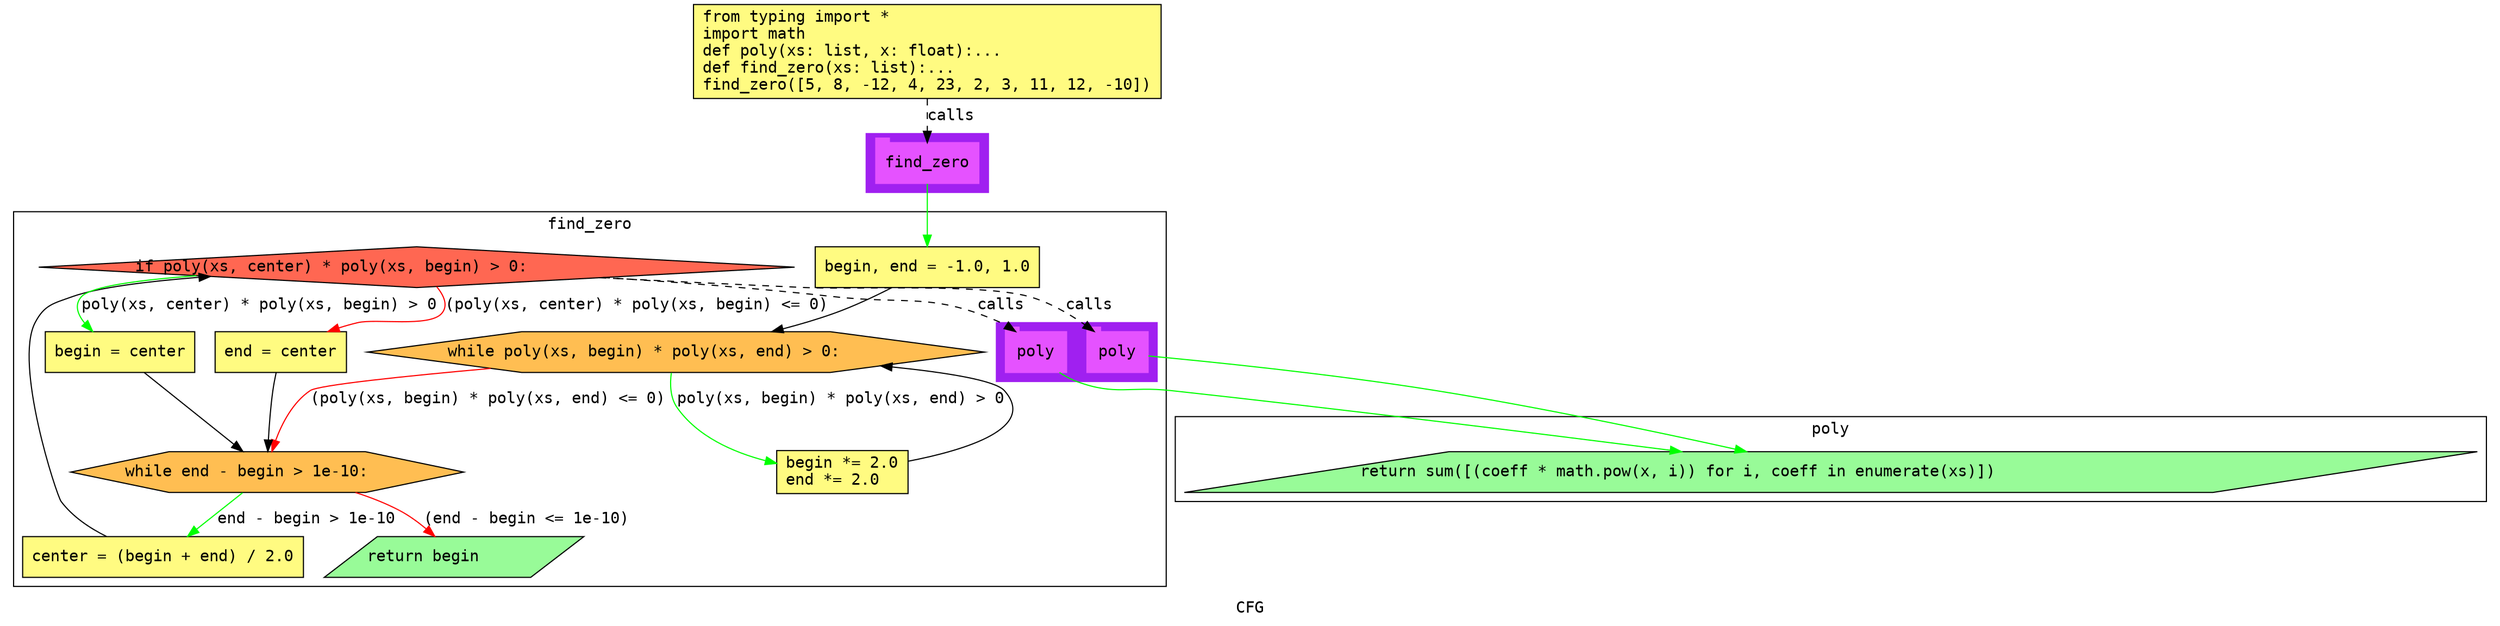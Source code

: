 digraph cluster822CFG {
	graph [bb="0,0,1134,706",
		compound=True,
		fontname="DejaVu Sans Mono",
		label=CFG,
		lheight=0.21,
		lp="567,11.5",
		lwidth=0.35,
		pack=False,
		rankdir=TB,
		ranksep=0.02
	];
	node [fontname="DejaVu Sans Mono",
		label="\N"
	];
	edge [fontname="DejaVu Sans Mono"];
	subgraph cluster_1 {
		graph [bb="395,540,503,592",
			color=purple,
			compound=true,
			fontname="DejaVu Sans Mono",
			label="",
			rankdir=TB,
			ranksep=0.02,
			shape=tab,
			style=filled
		];
		node [fontname="DejaVu Sans Mono"];
		edge [fontname="DejaVu Sans Mono"];
		21	[color="#E552FF",
			height=0.5,
			label=find_zero,
			linenum="[22]",
			pos="449,566",
			shape=tab,
			style=filled,
			width=1.2639];
	}
	subgraph cluster2poly {
		graph [bb="8,31,1126,106",
			compound=True,
			fontname="DejaVu Sans Mono",
			label=poly,
			lheight=0.21,
			lp="567,94.5",
			lwidth=0.47,
			pack=False,
			rankdir=TB,
			ranksep=0.02
		];
		node [fontname="DejaVu Sans Mono"];
		edge [fontname="DejaVu Sans Mono"];
		3	[fillcolor="#98fb98",
			height=0.5,
			label="return sum([(coeff * math.pow(x, i)) for i, coeff in enumerate(xs)])\l",
			linenum="[6]",
			pos="567,57",
			shape=parallelogram,
			style="filled,solid",
			width=15.3];
	}
	subgraph cluster2find_zero {
		graph [bb="169,123,1023,523",
			compound=True,
			fontname="DejaVu Sans Mono",
			label=find_zero,
			lheight=0.21,
			lp="596,511.5",
			lwidth=1.04,
			pack=False,
			rankdir=TB,
			ranksep=0.02
		];
		node [fontname="DejaVu Sans Mono"];
		edge [fontname="DejaVu Sans Mono"];
		subgraph cluster_13 {
			graph [bb="501,131,643,183",
				color=purple,
				compound=true,
				fontname="DejaVu Sans Mono",
				label="",
				rankdir=TB,
				ranksep=0.02,
				shape=tab,
				style=filled
			];
			node [fontname="DejaVu Sans Mono"];
			edge [fontname="DejaVu Sans Mono"];
			14	[color="#E552FF",
				height=0.5,
				label=poly,
				linenum="[16]",
				pos="536,157",
				shape=tab,
				style=filled,
				width=0.75];
			15	[color="#E552FF",
				height=0.5,
				label=poly,
				linenum="[16]",
				pos="608,157",
				shape=tab,
				style=filled,
				width=0.75];
		}
		7	[fillcolor="#FFFB81",
			height=0.5,
			label="begin, end = -1.0, 1.0\l",
			linenum="[10]",
			pos="449,474",
			shape=rectangle,
			style="filled,solid",
			width=2.75];
		8	[fillcolor="#FFBE52",
			height=0.5,
			label="while poly(xs, begin) * poly(xs, end) > 0:\l",
			linenum="[11]",
			pos="449,421",
			shape=hexagon,
			style="filled,solid",
			width=7.5674];
		7 -> 8	[color=black,
			pos="e,449,439.25 449,455.73 449,453.66 449,451.5 449,449.32"];
		9	[fillcolor="#FFFB81",
			height=0.52778,
			label="begin *= 2.0\lend *= 2.0\l",
			linenum="[12, 13]",
			pos="360,353",
			shape=rectangle,
			style="filled,solid",
			width=1.6111];
		8 -> 9	[color=green,
			label="poly(xs, begin) * poly(xs, end) > 0",
			lp="517.5,387.5",
			pos="e,362.04,372.26 382.74,402.88 379.22,400.57 375.93,397.96 373,395 369.45,391.41 366.86,386.85 364.98,382.08"];
		10	[fillcolor="#FFBE52",
			height=0.5,
			label="while end - begin > 1e-10:\l",
			linenum="[14]",
			pos="653,353",
			shape=hexagon,
			style="filled,solid",
			width=4.8156];
		8 -> 10	[color=red,
			label="(poly(xs, begin) * poly(xs, end) <= 0)",
			lp="822,387.5",
			pos="e,663.01,371.3 617.09,407.15 640.29,403.83 657.73,399.8 662,395 665.48,391.08 666.3,386.13 665.67,381.04"];
		9 -> 8	[color=black,
			pos="e,364.92,402.96 351.15,372.25 348.78,379.95 348.05,388.6 353,395 353.78,396.01 354.79,396.98 356,397.92"];
		11	[fillcolor="#FFFB81",
			height=0.5,
			label="center = (begin + end) / 2.0\l",
			linenum="[15]",
			pos="653,285",
			shape=rectangle,
			style="filled,solid",
			width=3.4444];
		10 -> 11	[color=green,
			label="end - begin > 1e-10",
			lp="731.5,318.5",
			pos="e,653,303.45 653,334.66 653,328.19 653,320.68 653,313.52"];
		12	[fillcolor="#98fb98",
			height=0.5,
			label="return begin\l",
			linenum="[20]",
			pos="400,285",
			shape=parallelogram,
			style="filled,solid",
			width=3.0706];
		10 -> 12	[color=red,
			label="(end - begin <= 1e-10)",
			lp="558,318.5",
			pos="e,423.35,303.1 531.75,342.19 509.83,338.42 487.45,333.2 467,326 454.92,321.75 442.63,315.18 431.92,308.59"];
		13	[fillcolor="#FF6752",
			height=0.5,
			label="if poly(xs, center) * poly(xs, begin) > 0:\l",
			linenum="[16]",
			pos="604,232",
			shape=diamond,
			style="filled,solid",
			width=9.2682];
		11 -> 13	[color=black,
			pos="e,619.58,249.22 636.41,266.73 633.26,263.46 629.92,259.98 626.63,256.55"];
		13 -> 14	[label=calls,
			lp="579,198.5",
			pos="e,540.83,175.11 569.54,215.57 565.33,212.77 561.35,209.59 558,206 552.28,199.88 547.84,192.01 544.5,184.42",
			style=dashed];
		13 -> 15	[label=calls,
			lp="626,198.5",
			pos="e,606.23,175.11 604.18,213.86 604.32,206.78 604.57,198.49 605,191 605.11,189.14 605.24,187.23 605.38,185.3",
			style=dashed];
		16	[fillcolor="#FFFB81",
			height=0.5,
			label="begin = center\l",
			linenum="[17]",
			pos="243,157",
			shape=rectangle,
			style="filled,solid",
			width=1.8333];
		13 -> 16	[color=green,
			label="poly(xs, center) * poly(xs, begin) > 0",
			lp="387,198.5",
			pos="e,231.33,175.02 359.32,227.19 295.07,223.67 240.59,217.32 230,206 224.47,200.08 224.74,192.05 227.3,184.26"];
		18	[fillcolor="#FFFB81",
			height=0.5,
			label="end = center\l",
			linenum="[19]",
			pos="832,157",
			shape=rectangle,
			style="filled,solid",
			width=1.6111];
		13 -> 18	[color=red,
			label="(poly(xs, center) * poly(xs, begin) <= 0)",
			lp="839.5,198.5",
			pos="e,773.85,164.44 631.42,215.34 636.62,212.29 642,209.08 647,206 657.39,199.6 658.71,195.63 670,191 699.57,178.86 734.07,171.04 763.62,\
166.08"];
		16 -> 10	[color=black,
			pos="e,533.98,341.64 228.82,175.18 225.62,180.01 222.68,185.46 221,191 219.07,197.38 219.2,199.58 221,206 234.62,254.59 237.99,275.04 \
280,303 300.34,316.54 424.3,330.99 523.82,340.66"];
		18 -> 10	[color=black,
			pos="e,772.45,341.69 890.2,161.01 935.83,164.74 994.02,172.97 1009,191 1013.3,196.13 1012.1,200.08 1009,206 966.58,288.13 866,324.13 \
782.54,339.87"];
	}
	1	[fillcolor="#FFFB81",
		height=1.1528,
		label="from typing import *\limport math\ldef poly(xs: list, x: float):...\ldef find_zero(xs: list):...\lfind_zero([5, 8, -12, 4, 23, 2, \
3, 11, 12, -10])\l",
		linenum="[1]",
		pos="449,664.5",
		shape=rectangle,
		style="filled,solid",
		width=5.7361];
	1 -> 21	[label=calls,
		lp="470,607.5",
		pos="e,449,584.05 449,622.85 449,613.19 449,603.1 449,594.2",
		style=dashed];
	21 -> 7	[color=green,
		pos="e,449,492.3 449,547.65 449,534.82 449,517.11 449,502.38"];
	14 -> 3	[color=green,
		pos="e,561.56,75.203 541.4,138.93 546.13,123.99 553.07,102.02 558.54,84.746"];
	15 -> 3	[color=green,
		pos="e,574.2,75.203 600.86,138.93 594.61,123.99 585.42,102.02 578.19,84.746"];
}
